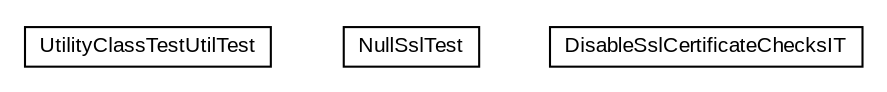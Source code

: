 #!/usr/local/bin/dot
#
# Class diagram 
# Generated by UMLGraph version R5_6-24-gf6e263 (http://www.umlgraph.org/)
#

digraph G {
	edge [fontname="arial",fontsize=10,labelfontname="arial",labelfontsize=10];
	node [fontname="arial",fontsize=10,shape=plaintext];
	nodesep=0.25;
	ranksep=0.5;
	// net.trajano.commons.testing.test.UtilityClassTestUtilTest
	c0 [label=<<table title="net.trajano.commons.testing.test.UtilityClassTestUtilTest" border="0" cellborder="1" cellspacing="0" cellpadding="2" port="p" href="./UtilityClassTestUtilTest.html">
		<tr><td><table border="0" cellspacing="0" cellpadding="1">
<tr><td align="center" balign="center"> UtilityClassTestUtilTest </td></tr>
		</table></td></tr>
		</table>>, URL="./UtilityClassTestUtilTest.html", fontname="arial", fontcolor="black", fontsize=10.0];
	// net.trajano.commons.testing.test.NullSslTest
	c1 [label=<<table title="net.trajano.commons.testing.test.NullSslTest" border="0" cellborder="1" cellspacing="0" cellpadding="2" port="p" href="./NullSslTest.html">
		<tr><td><table border="0" cellspacing="0" cellpadding="1">
<tr><td align="center" balign="center"> NullSslTest </td></tr>
		</table></td></tr>
		</table>>, URL="./NullSslTest.html", fontname="arial", fontcolor="black", fontsize=10.0];
	// net.trajano.commons.testing.test.DisableSslCertificateChecksIT
	c2 [label=<<table title="net.trajano.commons.testing.test.DisableSslCertificateChecksIT" border="0" cellborder="1" cellspacing="0" cellpadding="2" port="p" href="./DisableSslCertificateChecksIT.html">
		<tr><td><table border="0" cellspacing="0" cellpadding="1">
<tr><td align="center" balign="center"> DisableSslCertificateChecksIT </td></tr>
		</table></td></tr>
		</table>>, URL="./DisableSslCertificateChecksIT.html", fontname="arial", fontcolor="black", fontsize=10.0];
}

